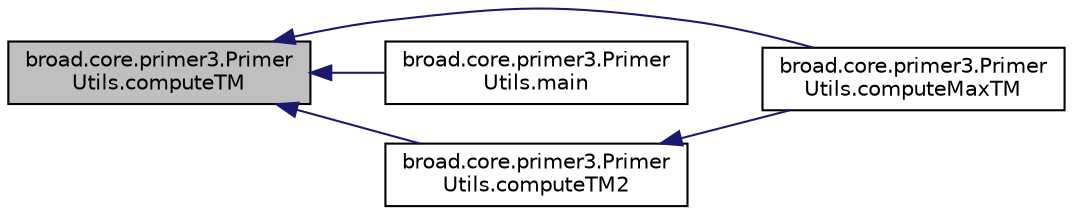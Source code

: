 digraph "broad.core.primer3.PrimerUtils.computeTM"
{
  edge [fontname="Helvetica",fontsize="10",labelfontname="Helvetica",labelfontsize="10"];
  node [fontname="Helvetica",fontsize="10",shape=record];
  rankdir="LR";
  Node1 [label="broad.core.primer3.Primer\lUtils.computeTM",height=0.2,width=0.4,color="black", fillcolor="grey75", style="filled" fontcolor="black"];
  Node1 -> Node2 [dir="back",color="midnightblue",fontsize="10",style="solid",fontname="Helvetica"];
  Node2 [label="broad.core.primer3.Primer\lUtils.computeMaxTM",height=0.2,width=0.4,color="black", fillcolor="white", style="filled",URL="$classbroad_1_1core_1_1primer3_1_1_primer_utils.html#ac67f3e563a1546d6766907568512498f"];
  Node1 -> Node3 [dir="back",color="midnightblue",fontsize="10",style="solid",fontname="Helvetica"];
  Node3 [label="broad.core.primer3.Primer\lUtils.main",height=0.2,width=0.4,color="black", fillcolor="white", style="filled",URL="$classbroad_1_1core_1_1primer3_1_1_primer_utils.html#a8eeda5cd71eaa1d3db14a83e4038dd23"];
  Node1 -> Node4 [dir="back",color="midnightblue",fontsize="10",style="solid",fontname="Helvetica"];
  Node4 [label="broad.core.primer3.Primer\lUtils.computeTM2",height=0.2,width=0.4,color="black", fillcolor="white", style="filled",URL="$classbroad_1_1core_1_1primer3_1_1_primer_utils.html#a47dd17b7c6c2a0a2d7a7e64c10a31807"];
  Node4 -> Node2 [dir="back",color="midnightblue",fontsize="10",style="solid",fontname="Helvetica"];
}
